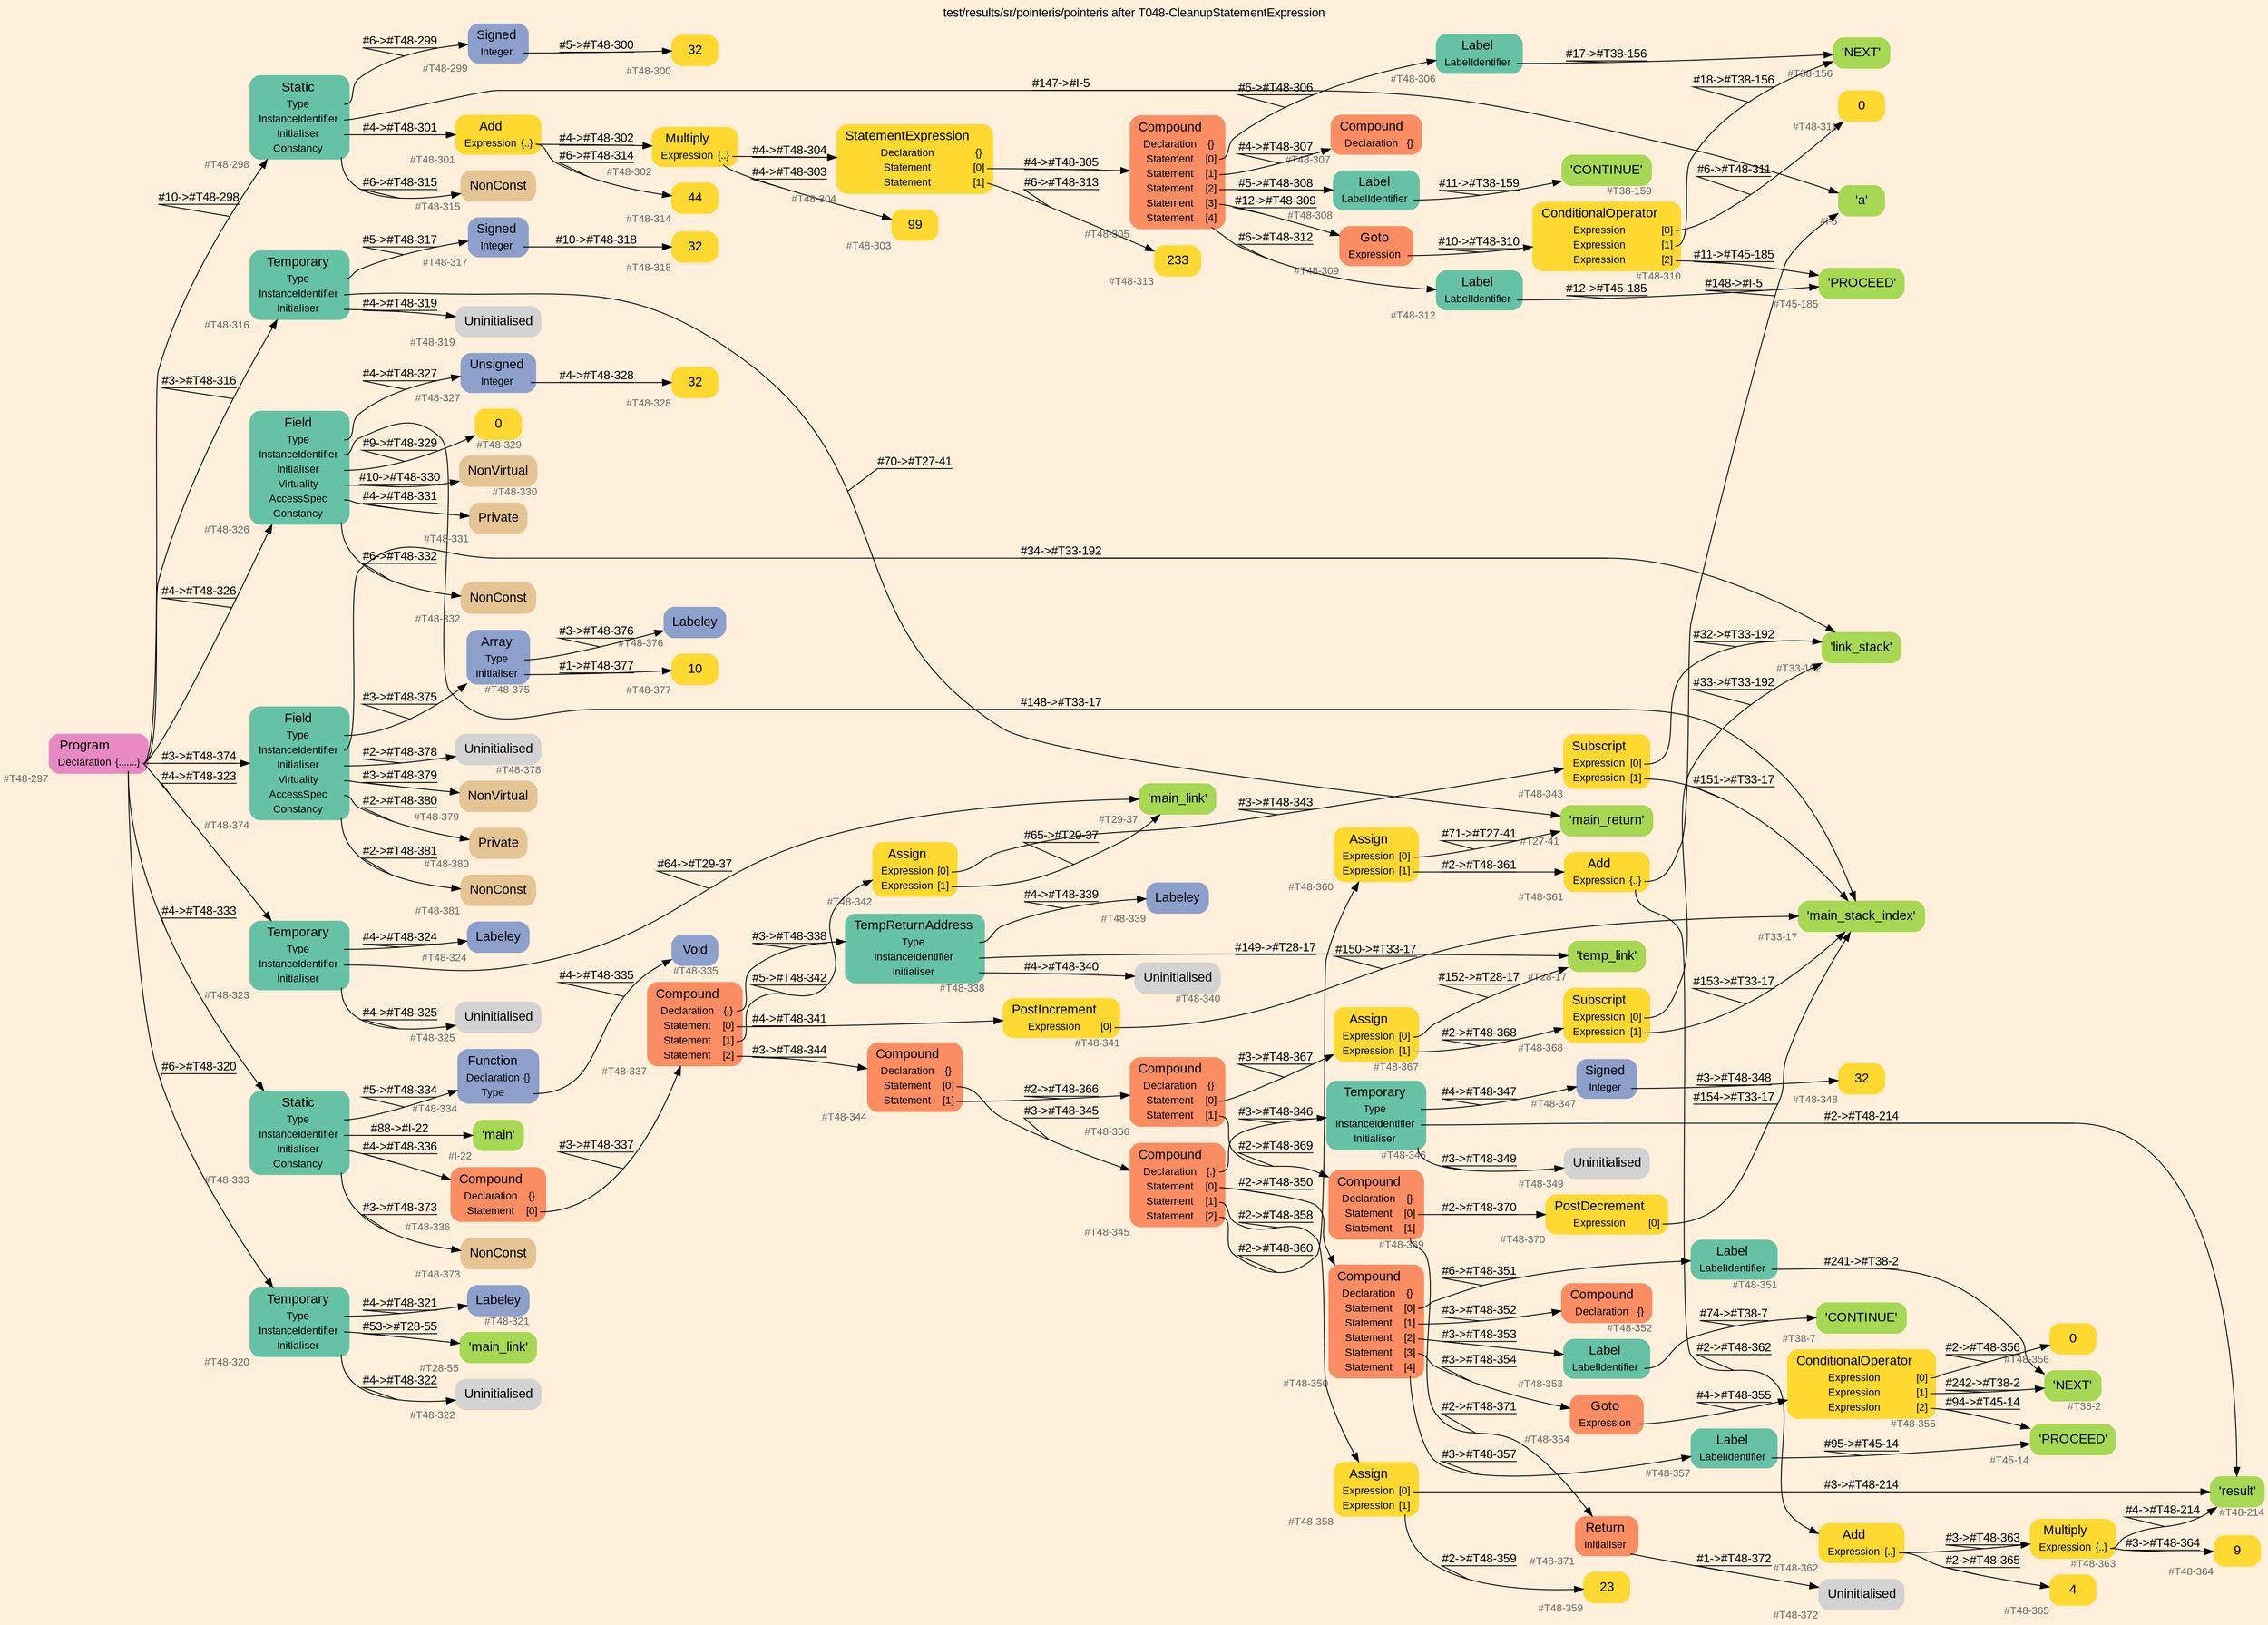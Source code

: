 digraph "test/results/sr/pointeris/pointeris after T048-CleanupStatementExpression" {
label = "test/results/sr/pointeris/pointeris after T048-CleanupStatementExpression"
labelloc = t
graph [
    rankdir = "LR"
    ranksep = 0.3
    bgcolor = antiquewhite1
    color = black
    fontcolor = black
    fontname = "Arial"
];
node [
    fontname = "Arial"
];
edge [
    fontname = "Arial"
];

// -------------------- node figure --------------------
// -------- block #T48-297 ----------
"#T48-297" [
    fillcolor = "/set28/4"
    xlabel = "#T48-297"
    fontsize = "12"
    fontcolor = grey40
    shape = "plaintext"
    label = <<TABLE BORDER="0" CELLBORDER="0" CELLSPACING="0">
     <TR><TD><FONT COLOR="black" POINT-SIZE="15">Program</FONT></TD></TR>
     <TR><TD><FONT COLOR="black" POINT-SIZE="12">Declaration</FONT></TD><TD PORT="port0"><FONT COLOR="black" POINT-SIZE="12">{.......}</FONT></TD></TR>
    </TABLE>>
    style = "rounded,filled"
];

// -------- block #T48-298 ----------
"#T48-298" [
    fillcolor = "/set28/1"
    xlabel = "#T48-298"
    fontsize = "12"
    fontcolor = grey40
    shape = "plaintext"
    label = <<TABLE BORDER="0" CELLBORDER="0" CELLSPACING="0">
     <TR><TD><FONT COLOR="black" POINT-SIZE="15">Static</FONT></TD></TR>
     <TR><TD><FONT COLOR="black" POINT-SIZE="12">Type</FONT></TD><TD PORT="port0"></TD></TR>
     <TR><TD><FONT COLOR="black" POINT-SIZE="12">InstanceIdentifier</FONT></TD><TD PORT="port1"></TD></TR>
     <TR><TD><FONT COLOR="black" POINT-SIZE="12">Initialiser</FONT></TD><TD PORT="port2"></TD></TR>
     <TR><TD><FONT COLOR="black" POINT-SIZE="12">Constancy</FONT></TD><TD PORT="port3"></TD></TR>
    </TABLE>>
    style = "rounded,filled"
];

// -------- block #T48-299 ----------
"#T48-299" [
    fillcolor = "/set28/3"
    xlabel = "#T48-299"
    fontsize = "12"
    fontcolor = grey40
    shape = "plaintext"
    label = <<TABLE BORDER="0" CELLBORDER="0" CELLSPACING="0">
     <TR><TD><FONT COLOR="black" POINT-SIZE="15">Signed</FONT></TD></TR>
     <TR><TD><FONT COLOR="black" POINT-SIZE="12">Integer</FONT></TD><TD PORT="port0"></TD></TR>
    </TABLE>>
    style = "rounded,filled"
];

// -------- block #T48-300 ----------
"#T48-300" [
    fillcolor = "/set28/6"
    xlabel = "#T48-300"
    fontsize = "12"
    fontcolor = grey40
    shape = "plaintext"
    label = <<TABLE BORDER="0" CELLBORDER="0" CELLSPACING="0">
     <TR><TD><FONT COLOR="black" POINT-SIZE="15">32</FONT></TD></TR>
    </TABLE>>
    style = "rounded,filled"
];

// -------- block #I-5 ----------
"#I-5" [
    fillcolor = "/set28/5"
    xlabel = "#I-5"
    fontsize = "12"
    fontcolor = grey40
    shape = "plaintext"
    label = <<TABLE BORDER="0" CELLBORDER="0" CELLSPACING="0">
     <TR><TD><FONT COLOR="black" POINT-SIZE="15">'a'</FONT></TD></TR>
    </TABLE>>
    style = "rounded,filled"
];

// -------- block #T48-301 ----------
"#T48-301" [
    fillcolor = "/set28/6"
    xlabel = "#T48-301"
    fontsize = "12"
    fontcolor = grey40
    shape = "plaintext"
    label = <<TABLE BORDER="0" CELLBORDER="0" CELLSPACING="0">
     <TR><TD><FONT COLOR="black" POINT-SIZE="15">Add</FONT></TD></TR>
     <TR><TD><FONT COLOR="black" POINT-SIZE="12">Expression</FONT></TD><TD PORT="port0"><FONT COLOR="black" POINT-SIZE="12">{..}</FONT></TD></TR>
    </TABLE>>
    style = "rounded,filled"
];

// -------- block #T48-302 ----------
"#T48-302" [
    fillcolor = "/set28/6"
    xlabel = "#T48-302"
    fontsize = "12"
    fontcolor = grey40
    shape = "plaintext"
    label = <<TABLE BORDER="0" CELLBORDER="0" CELLSPACING="0">
     <TR><TD><FONT COLOR="black" POINT-SIZE="15">Multiply</FONT></TD></TR>
     <TR><TD><FONT COLOR="black" POINT-SIZE="12">Expression</FONT></TD><TD PORT="port0"><FONT COLOR="black" POINT-SIZE="12">{..}</FONT></TD></TR>
    </TABLE>>
    style = "rounded,filled"
];

// -------- block #T48-303 ----------
"#T48-303" [
    fillcolor = "/set28/6"
    xlabel = "#T48-303"
    fontsize = "12"
    fontcolor = grey40
    shape = "plaintext"
    label = <<TABLE BORDER="0" CELLBORDER="0" CELLSPACING="0">
     <TR><TD><FONT COLOR="black" POINT-SIZE="15">99</FONT></TD></TR>
    </TABLE>>
    style = "rounded,filled"
];

// -------- block #T48-304 ----------
"#T48-304" [
    fillcolor = "/set28/6"
    xlabel = "#T48-304"
    fontsize = "12"
    fontcolor = grey40
    shape = "plaintext"
    label = <<TABLE BORDER="0" CELLBORDER="0" CELLSPACING="0">
     <TR><TD><FONT COLOR="black" POINT-SIZE="15">StatementExpression</FONT></TD></TR>
     <TR><TD><FONT COLOR="black" POINT-SIZE="12">Declaration</FONT></TD><TD PORT="port0"><FONT COLOR="black" POINT-SIZE="12">{}</FONT></TD></TR>
     <TR><TD><FONT COLOR="black" POINT-SIZE="12">Statement</FONT></TD><TD PORT="port1"><FONT COLOR="black" POINT-SIZE="12">[0]</FONT></TD></TR>
     <TR><TD><FONT COLOR="black" POINT-SIZE="12">Statement</FONT></TD><TD PORT="port2"><FONT COLOR="black" POINT-SIZE="12">[1]</FONT></TD></TR>
    </TABLE>>
    style = "rounded,filled"
];

// -------- block #T48-305 ----------
"#T48-305" [
    fillcolor = "/set28/2"
    xlabel = "#T48-305"
    fontsize = "12"
    fontcolor = grey40
    shape = "plaintext"
    label = <<TABLE BORDER="0" CELLBORDER="0" CELLSPACING="0">
     <TR><TD><FONT COLOR="black" POINT-SIZE="15">Compound</FONT></TD></TR>
     <TR><TD><FONT COLOR="black" POINT-SIZE="12">Declaration</FONT></TD><TD PORT="port0"><FONT COLOR="black" POINT-SIZE="12">{}</FONT></TD></TR>
     <TR><TD><FONT COLOR="black" POINT-SIZE="12">Statement</FONT></TD><TD PORT="port1"><FONT COLOR="black" POINT-SIZE="12">[0]</FONT></TD></TR>
     <TR><TD><FONT COLOR="black" POINT-SIZE="12">Statement</FONT></TD><TD PORT="port2"><FONT COLOR="black" POINT-SIZE="12">[1]</FONT></TD></TR>
     <TR><TD><FONT COLOR="black" POINT-SIZE="12">Statement</FONT></TD><TD PORT="port3"><FONT COLOR="black" POINT-SIZE="12">[2]</FONT></TD></TR>
     <TR><TD><FONT COLOR="black" POINT-SIZE="12">Statement</FONT></TD><TD PORT="port4"><FONT COLOR="black" POINT-SIZE="12">[3]</FONT></TD></TR>
     <TR><TD><FONT COLOR="black" POINT-SIZE="12">Statement</FONT></TD><TD PORT="port5"><FONT COLOR="black" POINT-SIZE="12">[4]</FONT></TD></TR>
    </TABLE>>
    style = "rounded,filled"
];

// -------- block #T48-306 ----------
"#T48-306" [
    fillcolor = "/set28/1"
    xlabel = "#T48-306"
    fontsize = "12"
    fontcolor = grey40
    shape = "plaintext"
    label = <<TABLE BORDER="0" CELLBORDER="0" CELLSPACING="0">
     <TR><TD><FONT COLOR="black" POINT-SIZE="15">Label</FONT></TD></TR>
     <TR><TD><FONT COLOR="black" POINT-SIZE="12">LabelIdentifier</FONT></TD><TD PORT="port0"></TD></TR>
    </TABLE>>
    style = "rounded,filled"
];

// -------- block #T38-156 ----------
"#T38-156" [
    fillcolor = "/set28/5"
    xlabel = "#T38-156"
    fontsize = "12"
    fontcolor = grey40
    shape = "plaintext"
    label = <<TABLE BORDER="0" CELLBORDER="0" CELLSPACING="0">
     <TR><TD><FONT COLOR="black" POINT-SIZE="15">'NEXT'</FONT></TD></TR>
    </TABLE>>
    style = "rounded,filled"
];

// -------- block #T48-307 ----------
"#T48-307" [
    fillcolor = "/set28/2"
    xlabel = "#T48-307"
    fontsize = "12"
    fontcolor = grey40
    shape = "plaintext"
    label = <<TABLE BORDER="0" CELLBORDER="0" CELLSPACING="0">
     <TR><TD><FONT COLOR="black" POINT-SIZE="15">Compound</FONT></TD></TR>
     <TR><TD><FONT COLOR="black" POINT-SIZE="12">Declaration</FONT></TD><TD PORT="port0"><FONT COLOR="black" POINT-SIZE="12">{}</FONT></TD></TR>
    </TABLE>>
    style = "rounded,filled"
];

// -------- block #T48-308 ----------
"#T48-308" [
    fillcolor = "/set28/1"
    xlabel = "#T48-308"
    fontsize = "12"
    fontcolor = grey40
    shape = "plaintext"
    label = <<TABLE BORDER="0" CELLBORDER="0" CELLSPACING="0">
     <TR><TD><FONT COLOR="black" POINT-SIZE="15">Label</FONT></TD></TR>
     <TR><TD><FONT COLOR="black" POINT-SIZE="12">LabelIdentifier</FONT></TD><TD PORT="port0"></TD></TR>
    </TABLE>>
    style = "rounded,filled"
];

// -------- block #T38-159 ----------
"#T38-159" [
    fillcolor = "/set28/5"
    xlabel = "#T38-159"
    fontsize = "12"
    fontcolor = grey40
    shape = "plaintext"
    label = <<TABLE BORDER="0" CELLBORDER="0" CELLSPACING="0">
     <TR><TD><FONT COLOR="black" POINT-SIZE="15">'CONTINUE'</FONT></TD></TR>
    </TABLE>>
    style = "rounded,filled"
];

// -------- block #T48-309 ----------
"#T48-309" [
    fillcolor = "/set28/2"
    xlabel = "#T48-309"
    fontsize = "12"
    fontcolor = grey40
    shape = "plaintext"
    label = <<TABLE BORDER="0" CELLBORDER="0" CELLSPACING="0">
     <TR><TD><FONT COLOR="black" POINT-SIZE="15">Goto</FONT></TD></TR>
     <TR><TD><FONT COLOR="black" POINT-SIZE="12">Expression</FONT></TD><TD PORT="port0"></TD></TR>
    </TABLE>>
    style = "rounded,filled"
];

// -------- block #T48-310 ----------
"#T48-310" [
    fillcolor = "/set28/6"
    xlabel = "#T48-310"
    fontsize = "12"
    fontcolor = grey40
    shape = "plaintext"
    label = <<TABLE BORDER="0" CELLBORDER="0" CELLSPACING="0">
     <TR><TD><FONT COLOR="black" POINT-SIZE="15">ConditionalOperator</FONT></TD></TR>
     <TR><TD><FONT COLOR="black" POINT-SIZE="12">Expression</FONT></TD><TD PORT="port0"><FONT COLOR="black" POINT-SIZE="12">[0]</FONT></TD></TR>
     <TR><TD><FONT COLOR="black" POINT-SIZE="12">Expression</FONT></TD><TD PORT="port1"><FONT COLOR="black" POINT-SIZE="12">[1]</FONT></TD></TR>
     <TR><TD><FONT COLOR="black" POINT-SIZE="12">Expression</FONT></TD><TD PORT="port2"><FONT COLOR="black" POINT-SIZE="12">[2]</FONT></TD></TR>
    </TABLE>>
    style = "rounded,filled"
];

// -------- block #T48-311 ----------
"#T48-311" [
    fillcolor = "/set28/6"
    xlabel = "#T48-311"
    fontsize = "12"
    fontcolor = grey40
    shape = "plaintext"
    label = <<TABLE BORDER="0" CELLBORDER="0" CELLSPACING="0">
     <TR><TD><FONT COLOR="black" POINT-SIZE="15">0</FONT></TD></TR>
    </TABLE>>
    style = "rounded,filled"
];

// -------- block #T45-185 ----------
"#T45-185" [
    fillcolor = "/set28/5"
    xlabel = "#T45-185"
    fontsize = "12"
    fontcolor = grey40
    shape = "plaintext"
    label = <<TABLE BORDER="0" CELLBORDER="0" CELLSPACING="0">
     <TR><TD><FONT COLOR="black" POINT-SIZE="15">'PROCEED'</FONT></TD></TR>
    </TABLE>>
    style = "rounded,filled"
];

// -------- block #T48-312 ----------
"#T48-312" [
    fillcolor = "/set28/1"
    xlabel = "#T48-312"
    fontsize = "12"
    fontcolor = grey40
    shape = "plaintext"
    label = <<TABLE BORDER="0" CELLBORDER="0" CELLSPACING="0">
     <TR><TD><FONT COLOR="black" POINT-SIZE="15">Label</FONT></TD></TR>
     <TR><TD><FONT COLOR="black" POINT-SIZE="12">LabelIdentifier</FONT></TD><TD PORT="port0"></TD></TR>
    </TABLE>>
    style = "rounded,filled"
];

// -------- block #T48-313 ----------
"#T48-313" [
    fillcolor = "/set28/6"
    xlabel = "#T48-313"
    fontsize = "12"
    fontcolor = grey40
    shape = "plaintext"
    label = <<TABLE BORDER="0" CELLBORDER="0" CELLSPACING="0">
     <TR><TD><FONT COLOR="black" POINT-SIZE="15">233</FONT></TD></TR>
    </TABLE>>
    style = "rounded,filled"
];

// -------- block #T48-314 ----------
"#T48-314" [
    fillcolor = "/set28/6"
    xlabel = "#T48-314"
    fontsize = "12"
    fontcolor = grey40
    shape = "plaintext"
    label = <<TABLE BORDER="0" CELLBORDER="0" CELLSPACING="0">
     <TR><TD><FONT COLOR="black" POINT-SIZE="15">44</FONT></TD></TR>
    </TABLE>>
    style = "rounded,filled"
];

// -------- block #T48-315 ----------
"#T48-315" [
    fillcolor = "/set28/7"
    xlabel = "#T48-315"
    fontsize = "12"
    fontcolor = grey40
    shape = "plaintext"
    label = <<TABLE BORDER="0" CELLBORDER="0" CELLSPACING="0">
     <TR><TD><FONT COLOR="black" POINT-SIZE="15">NonConst</FONT></TD></TR>
    </TABLE>>
    style = "rounded,filled"
];

// -------- block #T48-316 ----------
"#T48-316" [
    fillcolor = "/set28/1"
    xlabel = "#T48-316"
    fontsize = "12"
    fontcolor = grey40
    shape = "plaintext"
    label = <<TABLE BORDER="0" CELLBORDER="0" CELLSPACING="0">
     <TR><TD><FONT COLOR="black" POINT-SIZE="15">Temporary</FONT></TD></TR>
     <TR><TD><FONT COLOR="black" POINT-SIZE="12">Type</FONT></TD><TD PORT="port0"></TD></TR>
     <TR><TD><FONT COLOR="black" POINT-SIZE="12">InstanceIdentifier</FONT></TD><TD PORT="port1"></TD></TR>
     <TR><TD><FONT COLOR="black" POINT-SIZE="12">Initialiser</FONT></TD><TD PORT="port2"></TD></TR>
    </TABLE>>
    style = "rounded,filled"
];

// -------- block #T48-317 ----------
"#T48-317" [
    fillcolor = "/set28/3"
    xlabel = "#T48-317"
    fontsize = "12"
    fontcolor = grey40
    shape = "plaintext"
    label = <<TABLE BORDER="0" CELLBORDER="0" CELLSPACING="0">
     <TR><TD><FONT COLOR="black" POINT-SIZE="15">Signed</FONT></TD></TR>
     <TR><TD><FONT COLOR="black" POINT-SIZE="12">Integer</FONT></TD><TD PORT="port0"></TD></TR>
    </TABLE>>
    style = "rounded,filled"
];

// -------- block #T48-318 ----------
"#T48-318" [
    fillcolor = "/set28/6"
    xlabel = "#T48-318"
    fontsize = "12"
    fontcolor = grey40
    shape = "plaintext"
    label = <<TABLE BORDER="0" CELLBORDER="0" CELLSPACING="0">
     <TR><TD><FONT COLOR="black" POINT-SIZE="15">32</FONT></TD></TR>
    </TABLE>>
    style = "rounded,filled"
];

// -------- block #T27-41 ----------
"#T27-41" [
    fillcolor = "/set28/5"
    xlabel = "#T27-41"
    fontsize = "12"
    fontcolor = grey40
    shape = "plaintext"
    label = <<TABLE BORDER="0" CELLBORDER="0" CELLSPACING="0">
     <TR><TD><FONT COLOR="black" POINT-SIZE="15">'main_return'</FONT></TD></TR>
    </TABLE>>
    style = "rounded,filled"
];

// -------- block #T48-319 ----------
"#T48-319" [
    xlabel = "#T48-319"
    fontsize = "12"
    fontcolor = grey40
    shape = "plaintext"
    label = <<TABLE BORDER="0" CELLBORDER="0" CELLSPACING="0">
     <TR><TD><FONT COLOR="black" POINT-SIZE="15">Uninitialised</FONT></TD></TR>
    </TABLE>>
    style = "rounded,filled"
];

// -------- block #T48-320 ----------
"#T48-320" [
    fillcolor = "/set28/1"
    xlabel = "#T48-320"
    fontsize = "12"
    fontcolor = grey40
    shape = "plaintext"
    label = <<TABLE BORDER="0" CELLBORDER="0" CELLSPACING="0">
     <TR><TD><FONT COLOR="black" POINT-SIZE="15">Temporary</FONT></TD></TR>
     <TR><TD><FONT COLOR="black" POINT-SIZE="12">Type</FONT></TD><TD PORT="port0"></TD></TR>
     <TR><TD><FONT COLOR="black" POINT-SIZE="12">InstanceIdentifier</FONT></TD><TD PORT="port1"></TD></TR>
     <TR><TD><FONT COLOR="black" POINT-SIZE="12">Initialiser</FONT></TD><TD PORT="port2"></TD></TR>
    </TABLE>>
    style = "rounded,filled"
];

// -------- block #T48-321 ----------
"#T48-321" [
    fillcolor = "/set28/3"
    xlabel = "#T48-321"
    fontsize = "12"
    fontcolor = grey40
    shape = "plaintext"
    label = <<TABLE BORDER="0" CELLBORDER="0" CELLSPACING="0">
     <TR><TD><FONT COLOR="black" POINT-SIZE="15">Labeley</FONT></TD></TR>
    </TABLE>>
    style = "rounded,filled"
];

// -------- block #T28-55 ----------
"#T28-55" [
    fillcolor = "/set28/5"
    xlabel = "#T28-55"
    fontsize = "12"
    fontcolor = grey40
    shape = "plaintext"
    label = <<TABLE BORDER="0" CELLBORDER="0" CELLSPACING="0">
     <TR><TD><FONT COLOR="black" POINT-SIZE="15">'main_link'</FONT></TD></TR>
    </TABLE>>
    style = "rounded,filled"
];

// -------- block #T48-322 ----------
"#T48-322" [
    xlabel = "#T48-322"
    fontsize = "12"
    fontcolor = grey40
    shape = "plaintext"
    label = <<TABLE BORDER="0" CELLBORDER="0" CELLSPACING="0">
     <TR><TD><FONT COLOR="black" POINT-SIZE="15">Uninitialised</FONT></TD></TR>
    </TABLE>>
    style = "rounded,filled"
];

// -------- block #T48-323 ----------
"#T48-323" [
    fillcolor = "/set28/1"
    xlabel = "#T48-323"
    fontsize = "12"
    fontcolor = grey40
    shape = "plaintext"
    label = <<TABLE BORDER="0" CELLBORDER="0" CELLSPACING="0">
     <TR><TD><FONT COLOR="black" POINT-SIZE="15">Temporary</FONT></TD></TR>
     <TR><TD><FONT COLOR="black" POINT-SIZE="12">Type</FONT></TD><TD PORT="port0"></TD></TR>
     <TR><TD><FONT COLOR="black" POINT-SIZE="12">InstanceIdentifier</FONT></TD><TD PORT="port1"></TD></TR>
     <TR><TD><FONT COLOR="black" POINT-SIZE="12">Initialiser</FONT></TD><TD PORT="port2"></TD></TR>
    </TABLE>>
    style = "rounded,filled"
];

// -------- block #T48-324 ----------
"#T48-324" [
    fillcolor = "/set28/3"
    xlabel = "#T48-324"
    fontsize = "12"
    fontcolor = grey40
    shape = "plaintext"
    label = <<TABLE BORDER="0" CELLBORDER="0" CELLSPACING="0">
     <TR><TD><FONT COLOR="black" POINT-SIZE="15">Labeley</FONT></TD></TR>
    </TABLE>>
    style = "rounded,filled"
];

// -------- block #T29-37 ----------
"#T29-37" [
    fillcolor = "/set28/5"
    xlabel = "#T29-37"
    fontsize = "12"
    fontcolor = grey40
    shape = "plaintext"
    label = <<TABLE BORDER="0" CELLBORDER="0" CELLSPACING="0">
     <TR><TD><FONT COLOR="black" POINT-SIZE="15">'main_link'</FONT></TD></TR>
    </TABLE>>
    style = "rounded,filled"
];

// -------- block #T48-325 ----------
"#T48-325" [
    xlabel = "#T48-325"
    fontsize = "12"
    fontcolor = grey40
    shape = "plaintext"
    label = <<TABLE BORDER="0" CELLBORDER="0" CELLSPACING="0">
     <TR><TD><FONT COLOR="black" POINT-SIZE="15">Uninitialised</FONT></TD></TR>
    </TABLE>>
    style = "rounded,filled"
];

// -------- block #T48-326 ----------
"#T48-326" [
    fillcolor = "/set28/1"
    xlabel = "#T48-326"
    fontsize = "12"
    fontcolor = grey40
    shape = "plaintext"
    label = <<TABLE BORDER="0" CELLBORDER="0" CELLSPACING="0">
     <TR><TD><FONT COLOR="black" POINT-SIZE="15">Field</FONT></TD></TR>
     <TR><TD><FONT COLOR="black" POINT-SIZE="12">Type</FONT></TD><TD PORT="port0"></TD></TR>
     <TR><TD><FONT COLOR="black" POINT-SIZE="12">InstanceIdentifier</FONT></TD><TD PORT="port1"></TD></TR>
     <TR><TD><FONT COLOR="black" POINT-SIZE="12">Initialiser</FONT></TD><TD PORT="port2"></TD></TR>
     <TR><TD><FONT COLOR="black" POINT-SIZE="12">Virtuality</FONT></TD><TD PORT="port3"></TD></TR>
     <TR><TD><FONT COLOR="black" POINT-SIZE="12">AccessSpec</FONT></TD><TD PORT="port4"></TD></TR>
     <TR><TD><FONT COLOR="black" POINT-SIZE="12">Constancy</FONT></TD><TD PORT="port5"></TD></TR>
    </TABLE>>
    style = "rounded,filled"
];

// -------- block #T48-327 ----------
"#T48-327" [
    fillcolor = "/set28/3"
    xlabel = "#T48-327"
    fontsize = "12"
    fontcolor = grey40
    shape = "plaintext"
    label = <<TABLE BORDER="0" CELLBORDER="0" CELLSPACING="0">
     <TR><TD><FONT COLOR="black" POINT-SIZE="15">Unsigned</FONT></TD></TR>
     <TR><TD><FONT COLOR="black" POINT-SIZE="12">Integer</FONT></TD><TD PORT="port0"></TD></TR>
    </TABLE>>
    style = "rounded,filled"
];

// -------- block #T48-328 ----------
"#T48-328" [
    fillcolor = "/set28/6"
    xlabel = "#T48-328"
    fontsize = "12"
    fontcolor = grey40
    shape = "plaintext"
    label = <<TABLE BORDER="0" CELLBORDER="0" CELLSPACING="0">
     <TR><TD><FONT COLOR="black" POINT-SIZE="15">32</FONT></TD></TR>
    </TABLE>>
    style = "rounded,filled"
];

// -------- block #T33-17 ----------
"#T33-17" [
    fillcolor = "/set28/5"
    xlabel = "#T33-17"
    fontsize = "12"
    fontcolor = grey40
    shape = "plaintext"
    label = <<TABLE BORDER="0" CELLBORDER="0" CELLSPACING="0">
     <TR><TD><FONT COLOR="black" POINT-SIZE="15">'main_stack_index'</FONT></TD></TR>
    </TABLE>>
    style = "rounded,filled"
];

// -------- block #T48-329 ----------
"#T48-329" [
    fillcolor = "/set28/6"
    xlabel = "#T48-329"
    fontsize = "12"
    fontcolor = grey40
    shape = "plaintext"
    label = <<TABLE BORDER="0" CELLBORDER="0" CELLSPACING="0">
     <TR><TD><FONT COLOR="black" POINT-SIZE="15">0</FONT></TD></TR>
    </TABLE>>
    style = "rounded,filled"
];

// -------- block #T48-330 ----------
"#T48-330" [
    fillcolor = "/set28/7"
    xlabel = "#T48-330"
    fontsize = "12"
    fontcolor = grey40
    shape = "plaintext"
    label = <<TABLE BORDER="0" CELLBORDER="0" CELLSPACING="0">
     <TR><TD><FONT COLOR="black" POINT-SIZE="15">NonVirtual</FONT></TD></TR>
    </TABLE>>
    style = "rounded,filled"
];

// -------- block #T48-331 ----------
"#T48-331" [
    fillcolor = "/set28/7"
    xlabel = "#T48-331"
    fontsize = "12"
    fontcolor = grey40
    shape = "plaintext"
    label = <<TABLE BORDER="0" CELLBORDER="0" CELLSPACING="0">
     <TR><TD><FONT COLOR="black" POINT-SIZE="15">Private</FONT></TD></TR>
    </TABLE>>
    style = "rounded,filled"
];

// -------- block #T48-332 ----------
"#T48-332" [
    fillcolor = "/set28/7"
    xlabel = "#T48-332"
    fontsize = "12"
    fontcolor = grey40
    shape = "plaintext"
    label = <<TABLE BORDER="0" CELLBORDER="0" CELLSPACING="0">
     <TR><TD><FONT COLOR="black" POINT-SIZE="15">NonConst</FONT></TD></TR>
    </TABLE>>
    style = "rounded,filled"
];

// -------- block #T48-333 ----------
"#T48-333" [
    fillcolor = "/set28/1"
    xlabel = "#T48-333"
    fontsize = "12"
    fontcolor = grey40
    shape = "plaintext"
    label = <<TABLE BORDER="0" CELLBORDER="0" CELLSPACING="0">
     <TR><TD><FONT COLOR="black" POINT-SIZE="15">Static</FONT></TD></TR>
     <TR><TD><FONT COLOR="black" POINT-SIZE="12">Type</FONT></TD><TD PORT="port0"></TD></TR>
     <TR><TD><FONT COLOR="black" POINT-SIZE="12">InstanceIdentifier</FONT></TD><TD PORT="port1"></TD></TR>
     <TR><TD><FONT COLOR="black" POINT-SIZE="12">Initialiser</FONT></TD><TD PORT="port2"></TD></TR>
     <TR><TD><FONT COLOR="black" POINT-SIZE="12">Constancy</FONT></TD><TD PORT="port3"></TD></TR>
    </TABLE>>
    style = "rounded,filled"
];

// -------- block #T48-334 ----------
"#T48-334" [
    fillcolor = "/set28/3"
    xlabel = "#T48-334"
    fontsize = "12"
    fontcolor = grey40
    shape = "plaintext"
    label = <<TABLE BORDER="0" CELLBORDER="0" CELLSPACING="0">
     <TR><TD><FONT COLOR="black" POINT-SIZE="15">Function</FONT></TD></TR>
     <TR><TD><FONT COLOR="black" POINT-SIZE="12">Declaration</FONT></TD><TD PORT="port0"><FONT COLOR="black" POINT-SIZE="12">{}</FONT></TD></TR>
     <TR><TD><FONT COLOR="black" POINT-SIZE="12">Type</FONT></TD><TD PORT="port1"></TD></TR>
    </TABLE>>
    style = "rounded,filled"
];

// -------- block #T48-335 ----------
"#T48-335" [
    fillcolor = "/set28/3"
    xlabel = "#T48-335"
    fontsize = "12"
    fontcolor = grey40
    shape = "plaintext"
    label = <<TABLE BORDER="0" CELLBORDER="0" CELLSPACING="0">
     <TR><TD><FONT COLOR="black" POINT-SIZE="15">Void</FONT></TD></TR>
    </TABLE>>
    style = "rounded,filled"
];

// -------- block #I-22 ----------
"#I-22" [
    fillcolor = "/set28/5"
    xlabel = "#I-22"
    fontsize = "12"
    fontcolor = grey40
    shape = "plaintext"
    label = <<TABLE BORDER="0" CELLBORDER="0" CELLSPACING="0">
     <TR><TD><FONT COLOR="black" POINT-SIZE="15">'main'</FONT></TD></TR>
    </TABLE>>
    style = "rounded,filled"
];

// -------- block #T48-336 ----------
"#T48-336" [
    fillcolor = "/set28/2"
    xlabel = "#T48-336"
    fontsize = "12"
    fontcolor = grey40
    shape = "plaintext"
    label = <<TABLE BORDER="0" CELLBORDER="0" CELLSPACING="0">
     <TR><TD><FONT COLOR="black" POINT-SIZE="15">Compound</FONT></TD></TR>
     <TR><TD><FONT COLOR="black" POINT-SIZE="12">Declaration</FONT></TD><TD PORT="port0"><FONT COLOR="black" POINT-SIZE="12">{}</FONT></TD></TR>
     <TR><TD><FONT COLOR="black" POINT-SIZE="12">Statement</FONT></TD><TD PORT="port1"><FONT COLOR="black" POINT-SIZE="12">[0]</FONT></TD></TR>
    </TABLE>>
    style = "rounded,filled"
];

// -------- block #T48-337 ----------
"#T48-337" [
    fillcolor = "/set28/2"
    xlabel = "#T48-337"
    fontsize = "12"
    fontcolor = grey40
    shape = "plaintext"
    label = <<TABLE BORDER="0" CELLBORDER="0" CELLSPACING="0">
     <TR><TD><FONT COLOR="black" POINT-SIZE="15">Compound</FONT></TD></TR>
     <TR><TD><FONT COLOR="black" POINT-SIZE="12">Declaration</FONT></TD><TD PORT="port0"><FONT COLOR="black" POINT-SIZE="12">{.}</FONT></TD></TR>
     <TR><TD><FONT COLOR="black" POINT-SIZE="12">Statement</FONT></TD><TD PORT="port1"><FONT COLOR="black" POINT-SIZE="12">[0]</FONT></TD></TR>
     <TR><TD><FONT COLOR="black" POINT-SIZE="12">Statement</FONT></TD><TD PORT="port2"><FONT COLOR="black" POINT-SIZE="12">[1]</FONT></TD></TR>
     <TR><TD><FONT COLOR="black" POINT-SIZE="12">Statement</FONT></TD><TD PORT="port3"><FONT COLOR="black" POINT-SIZE="12">[2]</FONT></TD></TR>
    </TABLE>>
    style = "rounded,filled"
];

// -------- block #T48-338 ----------
"#T48-338" [
    fillcolor = "/set28/1"
    xlabel = "#T48-338"
    fontsize = "12"
    fontcolor = grey40
    shape = "plaintext"
    label = <<TABLE BORDER="0" CELLBORDER="0" CELLSPACING="0">
     <TR><TD><FONT COLOR="black" POINT-SIZE="15">TempReturnAddress</FONT></TD></TR>
     <TR><TD><FONT COLOR="black" POINT-SIZE="12">Type</FONT></TD><TD PORT="port0"></TD></TR>
     <TR><TD><FONT COLOR="black" POINT-SIZE="12">InstanceIdentifier</FONT></TD><TD PORT="port1"></TD></TR>
     <TR><TD><FONT COLOR="black" POINT-SIZE="12">Initialiser</FONT></TD><TD PORT="port2"></TD></TR>
    </TABLE>>
    style = "rounded,filled"
];

// -------- block #T48-339 ----------
"#T48-339" [
    fillcolor = "/set28/3"
    xlabel = "#T48-339"
    fontsize = "12"
    fontcolor = grey40
    shape = "plaintext"
    label = <<TABLE BORDER="0" CELLBORDER="0" CELLSPACING="0">
     <TR><TD><FONT COLOR="black" POINT-SIZE="15">Labeley</FONT></TD></TR>
    </TABLE>>
    style = "rounded,filled"
];

// -------- block #T28-17 ----------
"#T28-17" [
    fillcolor = "/set28/5"
    xlabel = "#T28-17"
    fontsize = "12"
    fontcolor = grey40
    shape = "plaintext"
    label = <<TABLE BORDER="0" CELLBORDER="0" CELLSPACING="0">
     <TR><TD><FONT COLOR="black" POINT-SIZE="15">'temp_link'</FONT></TD></TR>
    </TABLE>>
    style = "rounded,filled"
];

// -------- block #T48-340 ----------
"#T48-340" [
    xlabel = "#T48-340"
    fontsize = "12"
    fontcolor = grey40
    shape = "plaintext"
    label = <<TABLE BORDER="0" CELLBORDER="0" CELLSPACING="0">
     <TR><TD><FONT COLOR="black" POINT-SIZE="15">Uninitialised</FONT></TD></TR>
    </TABLE>>
    style = "rounded,filled"
];

// -------- block #T48-341 ----------
"#T48-341" [
    fillcolor = "/set28/6"
    xlabel = "#T48-341"
    fontsize = "12"
    fontcolor = grey40
    shape = "plaintext"
    label = <<TABLE BORDER="0" CELLBORDER="0" CELLSPACING="0">
     <TR><TD><FONT COLOR="black" POINT-SIZE="15">PostIncrement</FONT></TD></TR>
     <TR><TD><FONT COLOR="black" POINT-SIZE="12">Expression</FONT></TD><TD PORT="port0"><FONT COLOR="black" POINT-SIZE="12">[0]</FONT></TD></TR>
    </TABLE>>
    style = "rounded,filled"
];

// -------- block #T48-342 ----------
"#T48-342" [
    fillcolor = "/set28/6"
    xlabel = "#T48-342"
    fontsize = "12"
    fontcolor = grey40
    shape = "plaintext"
    label = <<TABLE BORDER="0" CELLBORDER="0" CELLSPACING="0">
     <TR><TD><FONT COLOR="black" POINT-SIZE="15">Assign</FONT></TD></TR>
     <TR><TD><FONT COLOR="black" POINT-SIZE="12">Expression</FONT></TD><TD PORT="port0"><FONT COLOR="black" POINT-SIZE="12">[0]</FONT></TD></TR>
     <TR><TD><FONT COLOR="black" POINT-SIZE="12">Expression</FONT></TD><TD PORT="port1"><FONT COLOR="black" POINT-SIZE="12">[1]</FONT></TD></TR>
    </TABLE>>
    style = "rounded,filled"
];

// -------- block #T48-343 ----------
"#T48-343" [
    fillcolor = "/set28/6"
    xlabel = "#T48-343"
    fontsize = "12"
    fontcolor = grey40
    shape = "plaintext"
    label = <<TABLE BORDER="0" CELLBORDER="0" CELLSPACING="0">
     <TR><TD><FONT COLOR="black" POINT-SIZE="15">Subscript</FONT></TD></TR>
     <TR><TD><FONT COLOR="black" POINT-SIZE="12">Expression</FONT></TD><TD PORT="port0"><FONT COLOR="black" POINT-SIZE="12">[0]</FONT></TD></TR>
     <TR><TD><FONT COLOR="black" POINT-SIZE="12">Expression</FONT></TD><TD PORT="port1"><FONT COLOR="black" POINT-SIZE="12">[1]</FONT></TD></TR>
    </TABLE>>
    style = "rounded,filled"
];

// -------- block #T33-192 ----------
"#T33-192" [
    fillcolor = "/set28/5"
    xlabel = "#T33-192"
    fontsize = "12"
    fontcolor = grey40
    shape = "plaintext"
    label = <<TABLE BORDER="0" CELLBORDER="0" CELLSPACING="0">
     <TR><TD><FONT COLOR="black" POINT-SIZE="15">'link_stack'</FONT></TD></TR>
    </TABLE>>
    style = "rounded,filled"
];

// -------- block #T48-344 ----------
"#T48-344" [
    fillcolor = "/set28/2"
    xlabel = "#T48-344"
    fontsize = "12"
    fontcolor = grey40
    shape = "plaintext"
    label = <<TABLE BORDER="0" CELLBORDER="0" CELLSPACING="0">
     <TR><TD><FONT COLOR="black" POINT-SIZE="15">Compound</FONT></TD></TR>
     <TR><TD><FONT COLOR="black" POINT-SIZE="12">Declaration</FONT></TD><TD PORT="port0"><FONT COLOR="black" POINT-SIZE="12">{}</FONT></TD></TR>
     <TR><TD><FONT COLOR="black" POINT-SIZE="12">Statement</FONT></TD><TD PORT="port1"><FONT COLOR="black" POINT-SIZE="12">[0]</FONT></TD></TR>
     <TR><TD><FONT COLOR="black" POINT-SIZE="12">Statement</FONT></TD><TD PORT="port2"><FONT COLOR="black" POINT-SIZE="12">[1]</FONT></TD></TR>
    </TABLE>>
    style = "rounded,filled"
];

// -------- block #T48-345 ----------
"#T48-345" [
    fillcolor = "/set28/2"
    xlabel = "#T48-345"
    fontsize = "12"
    fontcolor = grey40
    shape = "plaintext"
    label = <<TABLE BORDER="0" CELLBORDER="0" CELLSPACING="0">
     <TR><TD><FONT COLOR="black" POINT-SIZE="15">Compound</FONT></TD></TR>
     <TR><TD><FONT COLOR="black" POINT-SIZE="12">Declaration</FONT></TD><TD PORT="port0"><FONT COLOR="black" POINT-SIZE="12">{.}</FONT></TD></TR>
     <TR><TD><FONT COLOR="black" POINT-SIZE="12">Statement</FONT></TD><TD PORT="port1"><FONT COLOR="black" POINT-SIZE="12">[0]</FONT></TD></TR>
     <TR><TD><FONT COLOR="black" POINT-SIZE="12">Statement</FONT></TD><TD PORT="port2"><FONT COLOR="black" POINT-SIZE="12">[1]</FONT></TD></TR>
     <TR><TD><FONT COLOR="black" POINT-SIZE="12">Statement</FONT></TD><TD PORT="port3"><FONT COLOR="black" POINT-SIZE="12">[2]</FONT></TD></TR>
    </TABLE>>
    style = "rounded,filled"
];

// -------- block #T48-346 ----------
"#T48-346" [
    fillcolor = "/set28/1"
    xlabel = "#T48-346"
    fontsize = "12"
    fontcolor = grey40
    shape = "plaintext"
    label = <<TABLE BORDER="0" CELLBORDER="0" CELLSPACING="0">
     <TR><TD><FONT COLOR="black" POINT-SIZE="15">Temporary</FONT></TD></TR>
     <TR><TD><FONT COLOR="black" POINT-SIZE="12">Type</FONT></TD><TD PORT="port0"></TD></TR>
     <TR><TD><FONT COLOR="black" POINT-SIZE="12">InstanceIdentifier</FONT></TD><TD PORT="port1"></TD></TR>
     <TR><TD><FONT COLOR="black" POINT-SIZE="12">Initialiser</FONT></TD><TD PORT="port2"></TD></TR>
    </TABLE>>
    style = "rounded,filled"
];

// -------- block #T48-347 ----------
"#T48-347" [
    fillcolor = "/set28/3"
    xlabel = "#T48-347"
    fontsize = "12"
    fontcolor = grey40
    shape = "plaintext"
    label = <<TABLE BORDER="0" CELLBORDER="0" CELLSPACING="0">
     <TR><TD><FONT COLOR="black" POINT-SIZE="15">Signed</FONT></TD></TR>
     <TR><TD><FONT COLOR="black" POINT-SIZE="12">Integer</FONT></TD><TD PORT="port0"></TD></TR>
    </TABLE>>
    style = "rounded,filled"
];

// -------- block #T48-348 ----------
"#T48-348" [
    fillcolor = "/set28/6"
    xlabel = "#T48-348"
    fontsize = "12"
    fontcolor = grey40
    shape = "plaintext"
    label = <<TABLE BORDER="0" CELLBORDER="0" CELLSPACING="0">
     <TR><TD><FONT COLOR="black" POINT-SIZE="15">32</FONT></TD></TR>
    </TABLE>>
    style = "rounded,filled"
];

// -------- block #T48-214 ----------
"#T48-214" [
    fillcolor = "/set28/5"
    xlabel = "#T48-214"
    fontsize = "12"
    fontcolor = grey40
    shape = "plaintext"
    label = <<TABLE BORDER="0" CELLBORDER="0" CELLSPACING="0">
     <TR><TD><FONT COLOR="black" POINT-SIZE="15">'result'</FONT></TD></TR>
    </TABLE>>
    style = "rounded,filled"
];

// -------- block #T48-349 ----------
"#T48-349" [
    xlabel = "#T48-349"
    fontsize = "12"
    fontcolor = grey40
    shape = "plaintext"
    label = <<TABLE BORDER="0" CELLBORDER="0" CELLSPACING="0">
     <TR><TD><FONT COLOR="black" POINT-SIZE="15">Uninitialised</FONT></TD></TR>
    </TABLE>>
    style = "rounded,filled"
];

// -------- block #T48-350 ----------
"#T48-350" [
    fillcolor = "/set28/2"
    xlabel = "#T48-350"
    fontsize = "12"
    fontcolor = grey40
    shape = "plaintext"
    label = <<TABLE BORDER="0" CELLBORDER="0" CELLSPACING="0">
     <TR><TD><FONT COLOR="black" POINT-SIZE="15">Compound</FONT></TD></TR>
     <TR><TD><FONT COLOR="black" POINT-SIZE="12">Declaration</FONT></TD><TD PORT="port0"><FONT COLOR="black" POINT-SIZE="12">{}</FONT></TD></TR>
     <TR><TD><FONT COLOR="black" POINT-SIZE="12">Statement</FONT></TD><TD PORT="port1"><FONT COLOR="black" POINT-SIZE="12">[0]</FONT></TD></TR>
     <TR><TD><FONT COLOR="black" POINT-SIZE="12">Statement</FONT></TD><TD PORT="port2"><FONT COLOR="black" POINT-SIZE="12">[1]</FONT></TD></TR>
     <TR><TD><FONT COLOR="black" POINT-SIZE="12">Statement</FONT></TD><TD PORT="port3"><FONT COLOR="black" POINT-SIZE="12">[2]</FONT></TD></TR>
     <TR><TD><FONT COLOR="black" POINT-SIZE="12">Statement</FONT></TD><TD PORT="port4"><FONT COLOR="black" POINT-SIZE="12">[3]</FONT></TD></TR>
     <TR><TD><FONT COLOR="black" POINT-SIZE="12">Statement</FONT></TD><TD PORT="port5"><FONT COLOR="black" POINT-SIZE="12">[4]</FONT></TD></TR>
    </TABLE>>
    style = "rounded,filled"
];

// -------- block #T48-351 ----------
"#T48-351" [
    fillcolor = "/set28/1"
    xlabel = "#T48-351"
    fontsize = "12"
    fontcolor = grey40
    shape = "plaintext"
    label = <<TABLE BORDER="0" CELLBORDER="0" CELLSPACING="0">
     <TR><TD><FONT COLOR="black" POINT-SIZE="15">Label</FONT></TD></TR>
     <TR><TD><FONT COLOR="black" POINT-SIZE="12">LabelIdentifier</FONT></TD><TD PORT="port0"></TD></TR>
    </TABLE>>
    style = "rounded,filled"
];

// -------- block #T38-2 ----------
"#T38-2" [
    fillcolor = "/set28/5"
    xlabel = "#T38-2"
    fontsize = "12"
    fontcolor = grey40
    shape = "plaintext"
    label = <<TABLE BORDER="0" CELLBORDER="0" CELLSPACING="0">
     <TR><TD><FONT COLOR="black" POINT-SIZE="15">'NEXT'</FONT></TD></TR>
    </TABLE>>
    style = "rounded,filled"
];

// -------- block #T48-352 ----------
"#T48-352" [
    fillcolor = "/set28/2"
    xlabel = "#T48-352"
    fontsize = "12"
    fontcolor = grey40
    shape = "plaintext"
    label = <<TABLE BORDER="0" CELLBORDER="0" CELLSPACING="0">
     <TR><TD><FONT COLOR="black" POINT-SIZE="15">Compound</FONT></TD></TR>
     <TR><TD><FONT COLOR="black" POINT-SIZE="12">Declaration</FONT></TD><TD PORT="port0"><FONT COLOR="black" POINT-SIZE="12">{}</FONT></TD></TR>
    </TABLE>>
    style = "rounded,filled"
];

// -------- block #T48-353 ----------
"#T48-353" [
    fillcolor = "/set28/1"
    xlabel = "#T48-353"
    fontsize = "12"
    fontcolor = grey40
    shape = "plaintext"
    label = <<TABLE BORDER="0" CELLBORDER="0" CELLSPACING="0">
     <TR><TD><FONT COLOR="black" POINT-SIZE="15">Label</FONT></TD></TR>
     <TR><TD><FONT COLOR="black" POINT-SIZE="12">LabelIdentifier</FONT></TD><TD PORT="port0"></TD></TR>
    </TABLE>>
    style = "rounded,filled"
];

// -------- block #T38-7 ----------
"#T38-7" [
    fillcolor = "/set28/5"
    xlabel = "#T38-7"
    fontsize = "12"
    fontcolor = grey40
    shape = "plaintext"
    label = <<TABLE BORDER="0" CELLBORDER="0" CELLSPACING="0">
     <TR><TD><FONT COLOR="black" POINT-SIZE="15">'CONTINUE'</FONT></TD></TR>
    </TABLE>>
    style = "rounded,filled"
];

// -------- block #T48-354 ----------
"#T48-354" [
    fillcolor = "/set28/2"
    xlabel = "#T48-354"
    fontsize = "12"
    fontcolor = grey40
    shape = "plaintext"
    label = <<TABLE BORDER="0" CELLBORDER="0" CELLSPACING="0">
     <TR><TD><FONT COLOR="black" POINT-SIZE="15">Goto</FONT></TD></TR>
     <TR><TD><FONT COLOR="black" POINT-SIZE="12">Expression</FONT></TD><TD PORT="port0"></TD></TR>
    </TABLE>>
    style = "rounded,filled"
];

// -------- block #T48-355 ----------
"#T48-355" [
    fillcolor = "/set28/6"
    xlabel = "#T48-355"
    fontsize = "12"
    fontcolor = grey40
    shape = "plaintext"
    label = <<TABLE BORDER="0" CELLBORDER="0" CELLSPACING="0">
     <TR><TD><FONT COLOR="black" POINT-SIZE="15">ConditionalOperator</FONT></TD></TR>
     <TR><TD><FONT COLOR="black" POINT-SIZE="12">Expression</FONT></TD><TD PORT="port0"><FONT COLOR="black" POINT-SIZE="12">[0]</FONT></TD></TR>
     <TR><TD><FONT COLOR="black" POINT-SIZE="12">Expression</FONT></TD><TD PORT="port1"><FONT COLOR="black" POINT-SIZE="12">[1]</FONT></TD></TR>
     <TR><TD><FONT COLOR="black" POINT-SIZE="12">Expression</FONT></TD><TD PORT="port2"><FONT COLOR="black" POINT-SIZE="12">[2]</FONT></TD></TR>
    </TABLE>>
    style = "rounded,filled"
];

// -------- block #T48-356 ----------
"#T48-356" [
    fillcolor = "/set28/6"
    xlabel = "#T48-356"
    fontsize = "12"
    fontcolor = grey40
    shape = "plaintext"
    label = <<TABLE BORDER="0" CELLBORDER="0" CELLSPACING="0">
     <TR><TD><FONT COLOR="black" POINT-SIZE="15">0</FONT></TD></TR>
    </TABLE>>
    style = "rounded,filled"
];

// -------- block #T45-14 ----------
"#T45-14" [
    fillcolor = "/set28/5"
    xlabel = "#T45-14"
    fontsize = "12"
    fontcolor = grey40
    shape = "plaintext"
    label = <<TABLE BORDER="0" CELLBORDER="0" CELLSPACING="0">
     <TR><TD><FONT COLOR="black" POINT-SIZE="15">'PROCEED'</FONT></TD></TR>
    </TABLE>>
    style = "rounded,filled"
];

// -------- block #T48-357 ----------
"#T48-357" [
    fillcolor = "/set28/1"
    xlabel = "#T48-357"
    fontsize = "12"
    fontcolor = grey40
    shape = "plaintext"
    label = <<TABLE BORDER="0" CELLBORDER="0" CELLSPACING="0">
     <TR><TD><FONT COLOR="black" POINT-SIZE="15">Label</FONT></TD></TR>
     <TR><TD><FONT COLOR="black" POINT-SIZE="12">LabelIdentifier</FONT></TD><TD PORT="port0"></TD></TR>
    </TABLE>>
    style = "rounded,filled"
];

// -------- block #T48-358 ----------
"#T48-358" [
    fillcolor = "/set28/6"
    xlabel = "#T48-358"
    fontsize = "12"
    fontcolor = grey40
    shape = "plaintext"
    label = <<TABLE BORDER="0" CELLBORDER="0" CELLSPACING="0">
     <TR><TD><FONT COLOR="black" POINT-SIZE="15">Assign</FONT></TD></TR>
     <TR><TD><FONT COLOR="black" POINT-SIZE="12">Expression</FONT></TD><TD PORT="port0"><FONT COLOR="black" POINT-SIZE="12">[0]</FONT></TD></TR>
     <TR><TD><FONT COLOR="black" POINT-SIZE="12">Expression</FONT></TD><TD PORT="port1"><FONT COLOR="black" POINT-SIZE="12">[1]</FONT></TD></TR>
    </TABLE>>
    style = "rounded,filled"
];

// -------- block #T48-359 ----------
"#T48-359" [
    fillcolor = "/set28/6"
    xlabel = "#T48-359"
    fontsize = "12"
    fontcolor = grey40
    shape = "plaintext"
    label = <<TABLE BORDER="0" CELLBORDER="0" CELLSPACING="0">
     <TR><TD><FONT COLOR="black" POINT-SIZE="15">23</FONT></TD></TR>
    </TABLE>>
    style = "rounded,filled"
];

// -------- block #T48-360 ----------
"#T48-360" [
    fillcolor = "/set28/6"
    xlabel = "#T48-360"
    fontsize = "12"
    fontcolor = grey40
    shape = "plaintext"
    label = <<TABLE BORDER="0" CELLBORDER="0" CELLSPACING="0">
     <TR><TD><FONT COLOR="black" POINT-SIZE="15">Assign</FONT></TD></TR>
     <TR><TD><FONT COLOR="black" POINT-SIZE="12">Expression</FONT></TD><TD PORT="port0"><FONT COLOR="black" POINT-SIZE="12">[0]</FONT></TD></TR>
     <TR><TD><FONT COLOR="black" POINT-SIZE="12">Expression</FONT></TD><TD PORT="port1"><FONT COLOR="black" POINT-SIZE="12">[1]</FONT></TD></TR>
    </TABLE>>
    style = "rounded,filled"
];

// -------- block #T48-361 ----------
"#T48-361" [
    fillcolor = "/set28/6"
    xlabel = "#T48-361"
    fontsize = "12"
    fontcolor = grey40
    shape = "plaintext"
    label = <<TABLE BORDER="0" CELLBORDER="0" CELLSPACING="0">
     <TR><TD><FONT COLOR="black" POINT-SIZE="15">Add</FONT></TD></TR>
     <TR><TD><FONT COLOR="black" POINT-SIZE="12">Expression</FONT></TD><TD PORT="port0"><FONT COLOR="black" POINT-SIZE="12">{..}</FONT></TD></TR>
    </TABLE>>
    style = "rounded,filled"
];

// -------- block #T48-362 ----------
"#T48-362" [
    fillcolor = "/set28/6"
    xlabel = "#T48-362"
    fontsize = "12"
    fontcolor = grey40
    shape = "plaintext"
    label = <<TABLE BORDER="0" CELLBORDER="0" CELLSPACING="0">
     <TR><TD><FONT COLOR="black" POINT-SIZE="15">Add</FONT></TD></TR>
     <TR><TD><FONT COLOR="black" POINT-SIZE="12">Expression</FONT></TD><TD PORT="port0"><FONT COLOR="black" POINT-SIZE="12">{..}</FONT></TD></TR>
    </TABLE>>
    style = "rounded,filled"
];

// -------- block #T48-363 ----------
"#T48-363" [
    fillcolor = "/set28/6"
    xlabel = "#T48-363"
    fontsize = "12"
    fontcolor = grey40
    shape = "plaintext"
    label = <<TABLE BORDER="0" CELLBORDER="0" CELLSPACING="0">
     <TR><TD><FONT COLOR="black" POINT-SIZE="15">Multiply</FONT></TD></TR>
     <TR><TD><FONT COLOR="black" POINT-SIZE="12">Expression</FONT></TD><TD PORT="port0"><FONT COLOR="black" POINT-SIZE="12">{..}</FONT></TD></TR>
    </TABLE>>
    style = "rounded,filled"
];

// -------- block #T48-364 ----------
"#T48-364" [
    fillcolor = "/set28/6"
    xlabel = "#T48-364"
    fontsize = "12"
    fontcolor = grey40
    shape = "plaintext"
    label = <<TABLE BORDER="0" CELLBORDER="0" CELLSPACING="0">
     <TR><TD><FONT COLOR="black" POINT-SIZE="15">9</FONT></TD></TR>
    </TABLE>>
    style = "rounded,filled"
];

// -------- block #T48-365 ----------
"#T48-365" [
    fillcolor = "/set28/6"
    xlabel = "#T48-365"
    fontsize = "12"
    fontcolor = grey40
    shape = "plaintext"
    label = <<TABLE BORDER="0" CELLBORDER="0" CELLSPACING="0">
     <TR><TD><FONT COLOR="black" POINT-SIZE="15">4</FONT></TD></TR>
    </TABLE>>
    style = "rounded,filled"
];

// -------- block #T48-366 ----------
"#T48-366" [
    fillcolor = "/set28/2"
    xlabel = "#T48-366"
    fontsize = "12"
    fontcolor = grey40
    shape = "plaintext"
    label = <<TABLE BORDER="0" CELLBORDER="0" CELLSPACING="0">
     <TR><TD><FONT COLOR="black" POINT-SIZE="15">Compound</FONT></TD></TR>
     <TR><TD><FONT COLOR="black" POINT-SIZE="12">Declaration</FONT></TD><TD PORT="port0"><FONT COLOR="black" POINT-SIZE="12">{}</FONT></TD></TR>
     <TR><TD><FONT COLOR="black" POINT-SIZE="12">Statement</FONT></TD><TD PORT="port1"><FONT COLOR="black" POINT-SIZE="12">[0]</FONT></TD></TR>
     <TR><TD><FONT COLOR="black" POINT-SIZE="12">Statement</FONT></TD><TD PORT="port2"><FONT COLOR="black" POINT-SIZE="12">[1]</FONT></TD></TR>
    </TABLE>>
    style = "rounded,filled"
];

// -------- block #T48-367 ----------
"#T48-367" [
    fillcolor = "/set28/6"
    xlabel = "#T48-367"
    fontsize = "12"
    fontcolor = grey40
    shape = "plaintext"
    label = <<TABLE BORDER="0" CELLBORDER="0" CELLSPACING="0">
     <TR><TD><FONT COLOR="black" POINT-SIZE="15">Assign</FONT></TD></TR>
     <TR><TD><FONT COLOR="black" POINT-SIZE="12">Expression</FONT></TD><TD PORT="port0"><FONT COLOR="black" POINT-SIZE="12">[0]</FONT></TD></TR>
     <TR><TD><FONT COLOR="black" POINT-SIZE="12">Expression</FONT></TD><TD PORT="port1"><FONT COLOR="black" POINT-SIZE="12">[1]</FONT></TD></TR>
    </TABLE>>
    style = "rounded,filled"
];

// -------- block #T48-368 ----------
"#T48-368" [
    fillcolor = "/set28/6"
    xlabel = "#T48-368"
    fontsize = "12"
    fontcolor = grey40
    shape = "plaintext"
    label = <<TABLE BORDER="0" CELLBORDER="0" CELLSPACING="0">
     <TR><TD><FONT COLOR="black" POINT-SIZE="15">Subscript</FONT></TD></TR>
     <TR><TD><FONT COLOR="black" POINT-SIZE="12">Expression</FONT></TD><TD PORT="port0"><FONT COLOR="black" POINT-SIZE="12">[0]</FONT></TD></TR>
     <TR><TD><FONT COLOR="black" POINT-SIZE="12">Expression</FONT></TD><TD PORT="port1"><FONT COLOR="black" POINT-SIZE="12">[1]</FONT></TD></TR>
    </TABLE>>
    style = "rounded,filled"
];

// -------- block #T48-369 ----------
"#T48-369" [
    fillcolor = "/set28/2"
    xlabel = "#T48-369"
    fontsize = "12"
    fontcolor = grey40
    shape = "plaintext"
    label = <<TABLE BORDER="0" CELLBORDER="0" CELLSPACING="0">
     <TR><TD><FONT COLOR="black" POINT-SIZE="15">Compound</FONT></TD></TR>
     <TR><TD><FONT COLOR="black" POINT-SIZE="12">Declaration</FONT></TD><TD PORT="port0"><FONT COLOR="black" POINT-SIZE="12">{}</FONT></TD></TR>
     <TR><TD><FONT COLOR="black" POINT-SIZE="12">Statement</FONT></TD><TD PORT="port1"><FONT COLOR="black" POINT-SIZE="12">[0]</FONT></TD></TR>
     <TR><TD><FONT COLOR="black" POINT-SIZE="12">Statement</FONT></TD><TD PORT="port2"><FONT COLOR="black" POINT-SIZE="12">[1]</FONT></TD></TR>
    </TABLE>>
    style = "rounded,filled"
];

// -------- block #T48-370 ----------
"#T48-370" [
    fillcolor = "/set28/6"
    xlabel = "#T48-370"
    fontsize = "12"
    fontcolor = grey40
    shape = "plaintext"
    label = <<TABLE BORDER="0" CELLBORDER="0" CELLSPACING="0">
     <TR><TD><FONT COLOR="black" POINT-SIZE="15">PostDecrement</FONT></TD></TR>
     <TR><TD><FONT COLOR="black" POINT-SIZE="12">Expression</FONT></TD><TD PORT="port0"><FONT COLOR="black" POINT-SIZE="12">[0]</FONT></TD></TR>
    </TABLE>>
    style = "rounded,filled"
];

// -------- block #T48-371 ----------
"#T48-371" [
    fillcolor = "/set28/2"
    xlabel = "#T48-371"
    fontsize = "12"
    fontcolor = grey40
    shape = "plaintext"
    label = <<TABLE BORDER="0" CELLBORDER="0" CELLSPACING="0">
     <TR><TD><FONT COLOR="black" POINT-SIZE="15">Return</FONT></TD></TR>
     <TR><TD><FONT COLOR="black" POINT-SIZE="12">Initialiser</FONT></TD><TD PORT="port0"></TD></TR>
    </TABLE>>
    style = "rounded,filled"
];

// -------- block #T48-372 ----------
"#T48-372" [
    xlabel = "#T48-372"
    fontsize = "12"
    fontcolor = grey40
    shape = "plaintext"
    label = <<TABLE BORDER="0" CELLBORDER="0" CELLSPACING="0">
     <TR><TD><FONT COLOR="black" POINT-SIZE="15">Uninitialised</FONT></TD></TR>
    </TABLE>>
    style = "rounded,filled"
];

// -------- block #T48-373 ----------
"#T48-373" [
    fillcolor = "/set28/7"
    xlabel = "#T48-373"
    fontsize = "12"
    fontcolor = grey40
    shape = "plaintext"
    label = <<TABLE BORDER="0" CELLBORDER="0" CELLSPACING="0">
     <TR><TD><FONT COLOR="black" POINT-SIZE="15">NonConst</FONT></TD></TR>
    </TABLE>>
    style = "rounded,filled"
];

// -------- block #T48-374 ----------
"#T48-374" [
    fillcolor = "/set28/1"
    xlabel = "#T48-374"
    fontsize = "12"
    fontcolor = grey40
    shape = "plaintext"
    label = <<TABLE BORDER="0" CELLBORDER="0" CELLSPACING="0">
     <TR><TD><FONT COLOR="black" POINT-SIZE="15">Field</FONT></TD></TR>
     <TR><TD><FONT COLOR="black" POINT-SIZE="12">Type</FONT></TD><TD PORT="port0"></TD></TR>
     <TR><TD><FONT COLOR="black" POINT-SIZE="12">InstanceIdentifier</FONT></TD><TD PORT="port1"></TD></TR>
     <TR><TD><FONT COLOR="black" POINT-SIZE="12">Initialiser</FONT></TD><TD PORT="port2"></TD></TR>
     <TR><TD><FONT COLOR="black" POINT-SIZE="12">Virtuality</FONT></TD><TD PORT="port3"></TD></TR>
     <TR><TD><FONT COLOR="black" POINT-SIZE="12">AccessSpec</FONT></TD><TD PORT="port4"></TD></TR>
     <TR><TD><FONT COLOR="black" POINT-SIZE="12">Constancy</FONT></TD><TD PORT="port5"></TD></TR>
    </TABLE>>
    style = "rounded,filled"
];

// -------- block #T48-375 ----------
"#T48-375" [
    fillcolor = "/set28/3"
    xlabel = "#T48-375"
    fontsize = "12"
    fontcolor = grey40
    shape = "plaintext"
    label = <<TABLE BORDER="0" CELLBORDER="0" CELLSPACING="0">
     <TR><TD><FONT COLOR="black" POINT-SIZE="15">Array</FONT></TD></TR>
     <TR><TD><FONT COLOR="black" POINT-SIZE="12">Type</FONT></TD><TD PORT="port0"></TD></TR>
     <TR><TD><FONT COLOR="black" POINT-SIZE="12">Initialiser</FONT></TD><TD PORT="port1"></TD></TR>
    </TABLE>>
    style = "rounded,filled"
];

// -------- block #T48-376 ----------
"#T48-376" [
    fillcolor = "/set28/3"
    xlabel = "#T48-376"
    fontsize = "12"
    fontcolor = grey40
    shape = "plaintext"
    label = <<TABLE BORDER="0" CELLBORDER="0" CELLSPACING="0">
     <TR><TD><FONT COLOR="black" POINT-SIZE="15">Labeley</FONT></TD></TR>
    </TABLE>>
    style = "rounded,filled"
];

// -------- block #T48-377 ----------
"#T48-377" [
    fillcolor = "/set28/6"
    xlabel = "#T48-377"
    fontsize = "12"
    fontcolor = grey40
    shape = "plaintext"
    label = <<TABLE BORDER="0" CELLBORDER="0" CELLSPACING="0">
     <TR><TD><FONT COLOR="black" POINT-SIZE="15">10</FONT></TD></TR>
    </TABLE>>
    style = "rounded,filled"
];

// -------- block #T48-378 ----------
"#T48-378" [
    xlabel = "#T48-378"
    fontsize = "12"
    fontcolor = grey40
    shape = "plaintext"
    label = <<TABLE BORDER="0" CELLBORDER="0" CELLSPACING="0">
     <TR><TD><FONT COLOR="black" POINT-SIZE="15">Uninitialised</FONT></TD></TR>
    </TABLE>>
    style = "rounded,filled"
];

// -------- block #T48-379 ----------
"#T48-379" [
    fillcolor = "/set28/7"
    xlabel = "#T48-379"
    fontsize = "12"
    fontcolor = grey40
    shape = "plaintext"
    label = <<TABLE BORDER="0" CELLBORDER="0" CELLSPACING="0">
     <TR><TD><FONT COLOR="black" POINT-SIZE="15">NonVirtual</FONT></TD></TR>
    </TABLE>>
    style = "rounded,filled"
];

// -------- block #T48-380 ----------
"#T48-380" [
    fillcolor = "/set28/7"
    xlabel = "#T48-380"
    fontsize = "12"
    fontcolor = grey40
    shape = "plaintext"
    label = <<TABLE BORDER="0" CELLBORDER="0" CELLSPACING="0">
     <TR><TD><FONT COLOR="black" POINT-SIZE="15">Private</FONT></TD></TR>
    </TABLE>>
    style = "rounded,filled"
];

// -------- block #T48-381 ----------
"#T48-381" [
    fillcolor = "/set28/7"
    xlabel = "#T48-381"
    fontsize = "12"
    fontcolor = grey40
    shape = "plaintext"
    label = <<TABLE BORDER="0" CELLBORDER="0" CELLSPACING="0">
     <TR><TD><FONT COLOR="black" POINT-SIZE="15">NonConst</FONT></TD></TR>
    </TABLE>>
    style = "rounded,filled"
];

"#T48-297":port0 -> "#T48-298" [
    label = "#10-&gt;#T48-298"
    decorate = true
    color = black
    fontcolor = black
];

"#T48-297":port0 -> "#T48-316" [
    label = "#3-&gt;#T48-316"
    decorate = true
    color = black
    fontcolor = black
];

"#T48-297":port0 -> "#T48-320" [
    label = "#6-&gt;#T48-320"
    decorate = true
    color = black
    fontcolor = black
];

"#T48-297":port0 -> "#T48-323" [
    label = "#4-&gt;#T48-323"
    decorate = true
    color = black
    fontcolor = black
];

"#T48-297":port0 -> "#T48-326" [
    label = "#4-&gt;#T48-326"
    decorate = true
    color = black
    fontcolor = black
];

"#T48-297":port0 -> "#T48-333" [
    label = "#4-&gt;#T48-333"
    decorate = true
    color = black
    fontcolor = black
];

"#T48-297":port0 -> "#T48-374" [
    label = "#3-&gt;#T48-374"
    decorate = true
    color = black
    fontcolor = black
];

"#T48-298":port0 -> "#T48-299" [
    label = "#6-&gt;#T48-299"
    decorate = true
    color = black
    fontcolor = black
];

"#T48-298":port1 -> "#I-5" [
    label = "#147-&gt;#I-5"
    decorate = true
    color = black
    fontcolor = black
];

"#T48-298":port2 -> "#T48-301" [
    label = "#4-&gt;#T48-301"
    decorate = true
    color = black
    fontcolor = black
];

"#T48-298":port3 -> "#T48-315" [
    label = "#6-&gt;#T48-315"
    decorate = true
    color = black
    fontcolor = black
];

"#T48-299":port0 -> "#T48-300" [
    label = "#5-&gt;#T48-300"
    decorate = true
    color = black
    fontcolor = black
];

"#T48-301":port0 -> "#T48-302" [
    label = "#4-&gt;#T48-302"
    decorate = true
    color = black
    fontcolor = black
];

"#T48-301":port0 -> "#T48-314" [
    label = "#6-&gt;#T48-314"
    decorate = true
    color = black
    fontcolor = black
];

"#T48-302":port0 -> "#T48-303" [
    label = "#4-&gt;#T48-303"
    decorate = true
    color = black
    fontcolor = black
];

"#T48-302":port0 -> "#T48-304" [
    label = "#4-&gt;#T48-304"
    decorate = true
    color = black
    fontcolor = black
];

"#T48-304":port1 -> "#T48-305" [
    label = "#4-&gt;#T48-305"
    decorate = true
    color = black
    fontcolor = black
];

"#T48-304":port2 -> "#T48-313" [
    label = "#6-&gt;#T48-313"
    decorate = true
    color = black
    fontcolor = black
];

"#T48-305":port1 -> "#T48-306" [
    label = "#6-&gt;#T48-306"
    decorate = true
    color = black
    fontcolor = black
];

"#T48-305":port2 -> "#T48-307" [
    label = "#4-&gt;#T48-307"
    decorate = true
    color = black
    fontcolor = black
];

"#T48-305":port3 -> "#T48-308" [
    label = "#5-&gt;#T48-308"
    decorate = true
    color = black
    fontcolor = black
];

"#T48-305":port4 -> "#T48-309" [
    label = "#12-&gt;#T48-309"
    decorate = true
    color = black
    fontcolor = black
];

"#T48-305":port5 -> "#T48-312" [
    label = "#6-&gt;#T48-312"
    decorate = true
    color = black
    fontcolor = black
];

"#T48-306":port0 -> "#T38-156" [
    label = "#17-&gt;#T38-156"
    decorate = true
    color = black
    fontcolor = black
];

"#T48-308":port0 -> "#T38-159" [
    label = "#11-&gt;#T38-159"
    decorate = true
    color = black
    fontcolor = black
];

"#T48-309":port0 -> "#T48-310" [
    label = "#10-&gt;#T48-310"
    decorate = true
    color = black
    fontcolor = black
];

"#T48-310":port0 -> "#T48-311" [
    label = "#6-&gt;#T48-311"
    decorate = true
    color = black
    fontcolor = black
];

"#T48-310":port1 -> "#T38-156" [
    label = "#18-&gt;#T38-156"
    decorate = true
    color = black
    fontcolor = black
];

"#T48-310":port2 -> "#T45-185" [
    label = "#11-&gt;#T45-185"
    decorate = true
    color = black
    fontcolor = black
];

"#T48-312":port0 -> "#T45-185" [
    label = "#12-&gt;#T45-185"
    decorate = true
    color = black
    fontcolor = black
];

"#T48-316":port0 -> "#T48-317" [
    label = "#5-&gt;#T48-317"
    decorate = true
    color = black
    fontcolor = black
];

"#T48-316":port1 -> "#T27-41" [
    label = "#70-&gt;#T27-41"
    decorate = true
    color = black
    fontcolor = black
];

"#T48-316":port2 -> "#T48-319" [
    label = "#4-&gt;#T48-319"
    decorate = true
    color = black
    fontcolor = black
];

"#T48-317":port0 -> "#T48-318" [
    label = "#10-&gt;#T48-318"
    decorate = true
    color = black
    fontcolor = black
];

"#T48-320":port0 -> "#T48-321" [
    label = "#4-&gt;#T48-321"
    decorate = true
    color = black
    fontcolor = black
];

"#T48-320":port1 -> "#T28-55" [
    label = "#53-&gt;#T28-55"
    decorate = true
    color = black
    fontcolor = black
];

"#T48-320":port2 -> "#T48-322" [
    label = "#4-&gt;#T48-322"
    decorate = true
    color = black
    fontcolor = black
];

"#T48-323":port0 -> "#T48-324" [
    label = "#4-&gt;#T48-324"
    decorate = true
    color = black
    fontcolor = black
];

"#T48-323":port1 -> "#T29-37" [
    label = "#64-&gt;#T29-37"
    decorate = true
    color = black
    fontcolor = black
];

"#T48-323":port2 -> "#T48-325" [
    label = "#4-&gt;#T48-325"
    decorate = true
    color = black
    fontcolor = black
];

"#T48-326":port0 -> "#T48-327" [
    label = "#4-&gt;#T48-327"
    decorate = true
    color = black
    fontcolor = black
];

"#T48-326":port1 -> "#T33-17" [
    label = "#148-&gt;#T33-17"
    decorate = true
    color = black
    fontcolor = black
];

"#T48-326":port2 -> "#T48-329" [
    label = "#9-&gt;#T48-329"
    decorate = true
    color = black
    fontcolor = black
];

"#T48-326":port3 -> "#T48-330" [
    label = "#10-&gt;#T48-330"
    decorate = true
    color = black
    fontcolor = black
];

"#T48-326":port4 -> "#T48-331" [
    label = "#4-&gt;#T48-331"
    decorate = true
    color = black
    fontcolor = black
];

"#T48-326":port5 -> "#T48-332" [
    label = "#6-&gt;#T48-332"
    decorate = true
    color = black
    fontcolor = black
];

"#T48-327":port0 -> "#T48-328" [
    label = "#4-&gt;#T48-328"
    decorate = true
    color = black
    fontcolor = black
];

"#T48-333":port0 -> "#T48-334" [
    label = "#5-&gt;#T48-334"
    decorate = true
    color = black
    fontcolor = black
];

"#T48-333":port1 -> "#I-22" [
    label = "#88-&gt;#I-22"
    decorate = true
    color = black
    fontcolor = black
];

"#T48-333":port2 -> "#T48-336" [
    label = "#4-&gt;#T48-336"
    decorate = true
    color = black
    fontcolor = black
];

"#T48-333":port3 -> "#T48-373" [
    label = "#3-&gt;#T48-373"
    decorate = true
    color = black
    fontcolor = black
];

"#T48-334":port1 -> "#T48-335" [
    label = "#4-&gt;#T48-335"
    decorate = true
    color = black
    fontcolor = black
];

"#T48-336":port1 -> "#T48-337" [
    label = "#3-&gt;#T48-337"
    decorate = true
    color = black
    fontcolor = black
];

"#T48-337":port0 -> "#T48-338" [
    label = "#3-&gt;#T48-338"
    decorate = true
    color = black
    fontcolor = black
];

"#T48-337":port1 -> "#T48-341" [
    label = "#4-&gt;#T48-341"
    decorate = true
    color = black
    fontcolor = black
];

"#T48-337":port2 -> "#T48-342" [
    label = "#5-&gt;#T48-342"
    decorate = true
    color = black
    fontcolor = black
];

"#T48-337":port3 -> "#T48-344" [
    label = "#3-&gt;#T48-344"
    decorate = true
    color = black
    fontcolor = black
];

"#T48-338":port0 -> "#T48-339" [
    label = "#4-&gt;#T48-339"
    decorate = true
    color = black
    fontcolor = black
];

"#T48-338":port1 -> "#T28-17" [
    label = "#149-&gt;#T28-17"
    decorate = true
    color = black
    fontcolor = black
];

"#T48-338":port2 -> "#T48-340" [
    label = "#4-&gt;#T48-340"
    decorate = true
    color = black
    fontcolor = black
];

"#T48-341":port0 -> "#T33-17" [
    label = "#150-&gt;#T33-17"
    decorate = true
    color = black
    fontcolor = black
];

"#T48-342":port0 -> "#T48-343" [
    label = "#3-&gt;#T48-343"
    decorate = true
    color = black
    fontcolor = black
];

"#T48-342":port1 -> "#T29-37" [
    label = "#65-&gt;#T29-37"
    decorate = true
    color = black
    fontcolor = black
];

"#T48-343":port0 -> "#T33-192" [
    label = "#32-&gt;#T33-192"
    decorate = true
    color = black
    fontcolor = black
];

"#T48-343":port1 -> "#T33-17" [
    label = "#151-&gt;#T33-17"
    decorate = true
    color = black
    fontcolor = black
];

"#T48-344":port1 -> "#T48-345" [
    label = "#3-&gt;#T48-345"
    decorate = true
    color = black
    fontcolor = black
];

"#T48-344":port2 -> "#T48-366" [
    label = "#2-&gt;#T48-366"
    decorate = true
    color = black
    fontcolor = black
];

"#T48-345":port0 -> "#T48-346" [
    label = "#3-&gt;#T48-346"
    decorate = true
    color = black
    fontcolor = black
];

"#T48-345":port1 -> "#T48-350" [
    label = "#2-&gt;#T48-350"
    decorate = true
    color = black
    fontcolor = black
];

"#T48-345":port2 -> "#T48-358" [
    label = "#2-&gt;#T48-358"
    decorate = true
    color = black
    fontcolor = black
];

"#T48-345":port3 -> "#T48-360" [
    label = "#2-&gt;#T48-360"
    decorate = true
    color = black
    fontcolor = black
];

"#T48-346":port0 -> "#T48-347" [
    label = "#4-&gt;#T48-347"
    decorate = true
    color = black
    fontcolor = black
];

"#T48-346":port1 -> "#T48-214" [
    label = "#2-&gt;#T48-214"
    decorate = true
    color = black
    fontcolor = black
];

"#T48-346":port2 -> "#T48-349" [
    label = "#3-&gt;#T48-349"
    decorate = true
    color = black
    fontcolor = black
];

"#T48-347":port0 -> "#T48-348" [
    label = "#3-&gt;#T48-348"
    decorate = true
    color = black
    fontcolor = black
];

"#T48-350":port1 -> "#T48-351" [
    label = "#6-&gt;#T48-351"
    decorate = true
    color = black
    fontcolor = black
];

"#T48-350":port2 -> "#T48-352" [
    label = "#3-&gt;#T48-352"
    decorate = true
    color = black
    fontcolor = black
];

"#T48-350":port3 -> "#T48-353" [
    label = "#3-&gt;#T48-353"
    decorate = true
    color = black
    fontcolor = black
];

"#T48-350":port4 -> "#T48-354" [
    label = "#3-&gt;#T48-354"
    decorate = true
    color = black
    fontcolor = black
];

"#T48-350":port5 -> "#T48-357" [
    label = "#3-&gt;#T48-357"
    decorate = true
    color = black
    fontcolor = black
];

"#T48-351":port0 -> "#T38-2" [
    label = "#241-&gt;#T38-2"
    decorate = true
    color = black
    fontcolor = black
];

"#T48-353":port0 -> "#T38-7" [
    label = "#74-&gt;#T38-7"
    decorate = true
    color = black
    fontcolor = black
];

"#T48-354":port0 -> "#T48-355" [
    label = "#4-&gt;#T48-355"
    decorate = true
    color = black
    fontcolor = black
];

"#T48-355":port0 -> "#T48-356" [
    label = "#2-&gt;#T48-356"
    decorate = true
    color = black
    fontcolor = black
];

"#T48-355":port1 -> "#T38-2" [
    label = "#242-&gt;#T38-2"
    decorate = true
    color = black
    fontcolor = black
];

"#T48-355":port2 -> "#T45-14" [
    label = "#94-&gt;#T45-14"
    decorate = true
    color = black
    fontcolor = black
];

"#T48-357":port0 -> "#T45-14" [
    label = "#95-&gt;#T45-14"
    decorate = true
    color = black
    fontcolor = black
];

"#T48-358":port0 -> "#T48-214" [
    label = "#3-&gt;#T48-214"
    decorate = true
    color = black
    fontcolor = black
];

"#T48-358":port1 -> "#T48-359" [
    label = "#2-&gt;#T48-359"
    decorate = true
    color = black
    fontcolor = black
];

"#T48-360":port0 -> "#T27-41" [
    label = "#71-&gt;#T27-41"
    decorate = true
    color = black
    fontcolor = black
];

"#T48-360":port1 -> "#T48-361" [
    label = "#2-&gt;#T48-361"
    decorate = true
    color = black
    fontcolor = black
];

"#T48-361":port0 -> "#T48-362" [
    label = "#2-&gt;#T48-362"
    decorate = true
    color = black
    fontcolor = black
];

"#T48-361":port0 -> "#I-5" [
    label = "#148-&gt;#I-5"
    decorate = true
    color = black
    fontcolor = black
];

"#T48-362":port0 -> "#T48-363" [
    label = "#3-&gt;#T48-363"
    decorate = true
    color = black
    fontcolor = black
];

"#T48-362":port0 -> "#T48-365" [
    label = "#2-&gt;#T48-365"
    decorate = true
    color = black
    fontcolor = black
];

"#T48-363":port0 -> "#T48-364" [
    label = "#3-&gt;#T48-364"
    decorate = true
    color = black
    fontcolor = black
];

"#T48-363":port0 -> "#T48-214" [
    label = "#4-&gt;#T48-214"
    decorate = true
    color = black
    fontcolor = black
];

"#T48-366":port1 -> "#T48-367" [
    label = "#3-&gt;#T48-367"
    decorate = true
    color = black
    fontcolor = black
];

"#T48-366":port2 -> "#T48-369" [
    label = "#2-&gt;#T48-369"
    decorate = true
    color = black
    fontcolor = black
];

"#T48-367":port0 -> "#T28-17" [
    label = "#152-&gt;#T28-17"
    decorate = true
    color = black
    fontcolor = black
];

"#T48-367":port1 -> "#T48-368" [
    label = "#2-&gt;#T48-368"
    decorate = true
    color = black
    fontcolor = black
];

"#T48-368":port0 -> "#T33-192" [
    label = "#33-&gt;#T33-192"
    decorate = true
    color = black
    fontcolor = black
];

"#T48-368":port1 -> "#T33-17" [
    label = "#153-&gt;#T33-17"
    decorate = true
    color = black
    fontcolor = black
];

"#T48-369":port1 -> "#T48-370" [
    label = "#2-&gt;#T48-370"
    decorate = true
    color = black
    fontcolor = black
];

"#T48-369":port2 -> "#T48-371" [
    label = "#2-&gt;#T48-371"
    decorate = true
    color = black
    fontcolor = black
];

"#T48-370":port0 -> "#T33-17" [
    label = "#154-&gt;#T33-17"
    decorate = true
    color = black
    fontcolor = black
];

"#T48-371":port0 -> "#T48-372" [
    label = "#1-&gt;#T48-372"
    decorate = true
    color = black
    fontcolor = black
];

"#T48-374":port0 -> "#T48-375" [
    label = "#3-&gt;#T48-375"
    decorate = true
    color = black
    fontcolor = black
];

"#T48-374":port1 -> "#T33-192" [
    label = "#34-&gt;#T33-192"
    decorate = true
    color = black
    fontcolor = black
];

"#T48-374":port2 -> "#T48-378" [
    label = "#2-&gt;#T48-378"
    decorate = true
    color = black
    fontcolor = black
];

"#T48-374":port3 -> "#T48-379" [
    label = "#3-&gt;#T48-379"
    decorate = true
    color = black
    fontcolor = black
];

"#T48-374":port4 -> "#T48-380" [
    label = "#2-&gt;#T48-380"
    decorate = true
    color = black
    fontcolor = black
];

"#T48-374":port5 -> "#T48-381" [
    label = "#2-&gt;#T48-381"
    decorate = true
    color = black
    fontcolor = black
];

"#T48-375":port0 -> "#T48-376" [
    label = "#3-&gt;#T48-376"
    decorate = true
    color = black
    fontcolor = black
];

"#T48-375":port1 -> "#T48-377" [
    label = "#1-&gt;#T48-377"
    decorate = true
    color = black
    fontcolor = black
];


}
